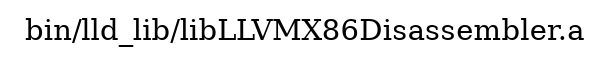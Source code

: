 digraph "bin/lld_lib/libLLVMX86Disassembler.a" {
	label="bin/lld_lib/libLLVMX86Disassembler.a";
	rankdir=LR;

}
